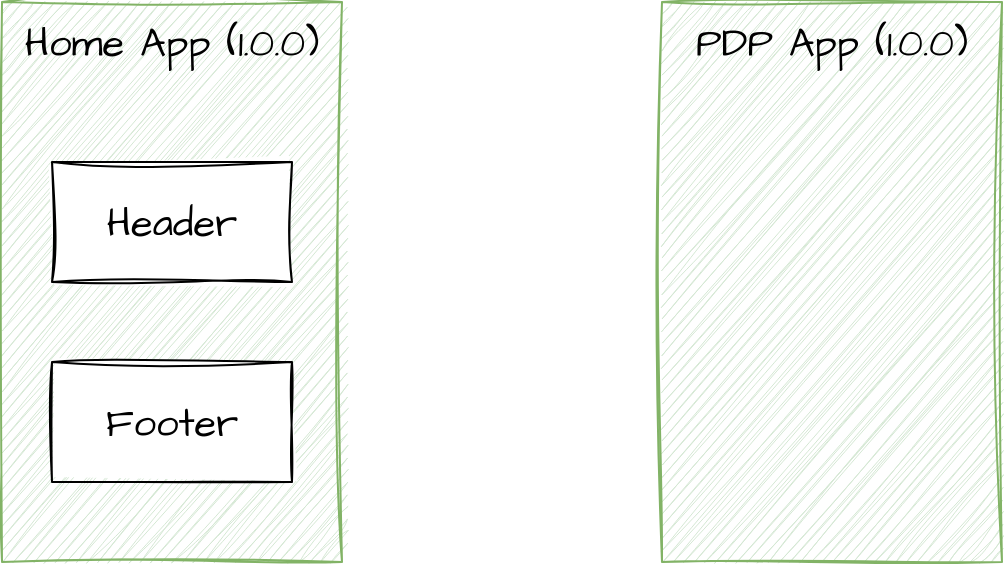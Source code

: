 <mxfile>
    <diagram id="N5qC34dyCAo7sBu7TwU_" name="Page-1">
        <mxGraphModel dx="922" dy="608" grid="1" gridSize="10" guides="1" tooltips="1" connect="1" arrows="1" fold="1" page="1" pageScale="1" pageWidth="827" pageHeight="1169" math="0" shadow="0">
            <root>
                <mxCell id="0"/>
                <mxCell id="1" parent="0"/>
                <mxCell id="2" value="Home App (1.0.0)" style="rounded=0;whiteSpace=wrap;html=1;sketch=1;hachureGap=4;jiggle=2;curveFitting=1;fontFamily=Architects Daughter;fontSource=https%3A%2F%2Ffonts.googleapis.com%2Fcss%3Ffamily%3DArchitects%2BDaughter;fontSize=20;fillColor=#d5e8d4;strokeColor=#82b366;horizontal=1;verticalAlign=top;spacingTop=2;" vertex="1" parent="1">
                    <mxGeometry x="100" y="80" width="170" height="280" as="geometry"/>
                </mxCell>
                <mxCell id="3" value="Header" style="rounded=0;whiteSpace=wrap;html=1;sketch=1;hachureGap=4;jiggle=2;curveFitting=1;fontFamily=Architects Daughter;fontSource=https%3A%2F%2Ffonts.googleapis.com%2Fcss%3Ffamily%3DArchitects%2BDaughter;fontSize=20;" vertex="1" parent="1">
                    <mxGeometry x="125" y="160" width="120" height="60" as="geometry"/>
                </mxCell>
                <mxCell id="4" value="Footer" style="rounded=0;whiteSpace=wrap;html=1;sketch=1;hachureGap=4;jiggle=2;curveFitting=1;fontFamily=Architects Daughter;fontSource=https%3A%2F%2Ffonts.googleapis.com%2Fcss%3Ffamily%3DArchitects%2BDaughter;fontSize=20;" vertex="1" parent="1">
                    <mxGeometry x="125" y="260" width="120" height="60" as="geometry"/>
                </mxCell>
                <mxCell id="5" value="PDP App (1.0.0)" style="rounded=0;whiteSpace=wrap;html=1;sketch=1;hachureGap=4;jiggle=2;curveFitting=1;fontFamily=Architects Daughter;fontSource=https%3A%2F%2Ffonts.googleapis.com%2Fcss%3Ffamily%3DArchitects%2BDaughter;fontSize=20;fillColor=#d5e8d4;strokeColor=#82b366;horizontal=1;verticalAlign=top;spacingTop=2;" vertex="1" parent="1">
                    <mxGeometry x="430" y="80" width="170" height="280" as="geometry"/>
                </mxCell>
            </root>
        </mxGraphModel>
    </diagram>
    <diagram id="sDRU7tmHqVIPkoyKo559" name="npm">
        <mxGraphModel dx="1085" dy="715" grid="1" gridSize="10" guides="1" tooltips="1" connect="1" arrows="1" fold="1" page="1" pageScale="1" pageWidth="827" pageHeight="1169" math="0" shadow="0">
            <root>
                <mxCell id="0"/>
                <mxCell id="1" parent="0"/>
                <mxCell id="gu5p3e0G3-xma1cwpX_D-5" value="NPM Library (1.0.0)" style="rounded=0;whiteSpace=wrap;html=1;sketch=1;hachureGap=4;jiggle=2;curveFitting=1;fontFamily=Architects Daughter;fontSource=https%3A%2F%2Ffonts.googleapis.com%2Fcss%3Ffamily%3DArchitects%2BDaughter;fontSize=20;fillColor=#fff2cc;strokeColor=#d6b656;horizontal=1;verticalAlign=top;spacingTop=2;" vertex="1" parent="1">
                    <mxGeometry x="280" y="520" width="159" height="280" as="geometry"/>
                </mxCell>
                <mxCell id="gu5p3e0G3-xma1cwpX_D-1" value="Home App (1.0.0)" style="rounded=0;whiteSpace=wrap;html=1;sketch=1;hachureGap=4;jiggle=2;curveFitting=1;fontFamily=Architects Daughter;fontSource=https%3A%2F%2Ffonts.googleapis.com%2Fcss%3Ffamily%3DArchitects%2BDaughter;fontSize=20;fillColor=#d5e8d4;strokeColor=#82b366;horizontal=1;verticalAlign=top;spacingTop=2;" vertex="1" parent="1">
                    <mxGeometry x="70" y="320" width="170" height="280" as="geometry"/>
                </mxCell>
                <mxCell id="gu5p3e0G3-xma1cwpX_D-2" value="Header" style="rounded=0;whiteSpace=wrap;html=1;sketch=1;hachureGap=4;jiggle=2;curveFitting=1;fontFamily=Architects Daughter;fontSource=https%3A%2F%2Ffonts.googleapis.com%2Fcss%3Ffamily%3DArchitects%2BDaughter;fontSize=20;" vertex="1" parent="1">
                    <mxGeometry x="294" y="600" width="120" height="60" as="geometry"/>
                </mxCell>
                <mxCell id="gu5p3e0G3-xma1cwpX_D-3" value="Footer" style="rounded=0;whiteSpace=wrap;html=1;sketch=1;hachureGap=4;jiggle=2;curveFitting=1;fontFamily=Architects Daughter;fontSource=https%3A%2F%2Ffonts.googleapis.com%2Fcss%3Ffamily%3DArchitects%2BDaughter;fontSize=20;" vertex="1" parent="1">
                    <mxGeometry x="294" y="700" width="120" height="60" as="geometry"/>
                </mxCell>
                <mxCell id="gu5p3e0G3-xma1cwpX_D-4" value="PDP App (1.0.0)" style="rounded=0;whiteSpace=wrap;html=1;sketch=1;hachureGap=4;jiggle=2;curveFitting=1;fontFamily=Architects Daughter;fontSource=https%3A%2F%2Ffonts.googleapis.com%2Fcss%3Ffamily%3DArchitects%2BDaughter;fontSize=20;fillColor=#d5e8d4;strokeColor=#82b366;horizontal=1;verticalAlign=top;spacingTop=2;" vertex="1" parent="1">
                    <mxGeometry x="480" y="320" width="170" height="280" as="geometry"/>
                </mxCell>
                <mxCell id="gu5p3e0G3-xma1cwpX_D-6" value="" style="endArrow=classic;html=1;sketch=1;hachureGap=4;jiggle=2;curveFitting=1;fontFamily=Architects Daughter;fontSource=https%3A%2F%2Ffonts.googleapis.com%2Fcss%3Ffamily%3DArchitects%2BDaughter;fontSize=16;exitX=1.012;exitY=0.568;exitDx=0;exitDy=0;exitPerimeter=0;entryX=0.25;entryY=0;entryDx=0;entryDy=0;strokeColor=default;rounded=0;" edge="1" parent="1" source="gu5p3e0G3-xma1cwpX_D-1" target="gu5p3e0G3-xma1cwpX_D-5">
                    <mxGeometry width="50" height="50" relative="1" as="geometry">
                        <mxPoint x="330" y="550" as="sourcePoint"/>
                        <mxPoint x="380" y="500" as="targetPoint"/>
                        <Array as="points">
                            <mxPoint x="320" y="480"/>
                        </Array>
                    </mxGeometry>
                </mxCell>
                <mxCell id="gu5p3e0G3-xma1cwpX_D-7" value="" style="endArrow=classic;html=1;sketch=1;hachureGap=4;jiggle=2;curveFitting=1;fontFamily=Architects Daughter;fontSource=https%3A%2F%2Ffonts.googleapis.com%2Fcss%3Ffamily%3DArchitects%2BDaughter;fontSize=16;exitX=0;exitY=0.571;exitDx=0;exitDy=0;exitPerimeter=0;entryX=0.75;entryY=0;entryDx=0;entryDy=0;strokeColor=default;rounded=0;" edge="1" parent="1" source="gu5p3e0G3-xma1cwpX_D-4" target="gu5p3e0G3-xma1cwpX_D-5">
                    <mxGeometry width="50" height="50" relative="1" as="geometry">
                        <mxPoint x="360" y="470" as="sourcePoint"/>
                        <mxPoint x="451.47" y="630.12" as="targetPoint"/>
                        <Array as="points">
                            <mxPoint x="397" y="480"/>
                        </Array>
                    </mxGeometry>
                </mxCell>
                <mxCell id="4DeQnlNpc1DHfj4sVAi6-3" value="Problem is that all projects need to update to version 1.0.x for change to roll-out. Therefore you will get mismatches." style="shape=callout;whiteSpace=wrap;html=1;perimeter=calloutPerimeter;sketch=1;hachureGap=4;jiggle=2;curveFitting=1;strokeColor=#b85450;fontFamily=Architects Daughter;fontSource=https%3A%2F%2Ffonts.googleapis.com%2Fcss%3Ffamily%3DArchitects%2BDaughter;fontSize=20;fillColor=none;" vertex="1" parent="1">
                    <mxGeometry x="439" y="140" width="315" height="160" as="geometry"/>
                </mxCell>
            </root>
        </mxGraphModel>
    </diagram>
    <diagram id="HiDUUQBv2mtP5mkhuIzV" name="Asset Library">
        <mxGraphModel dx="922" dy="608" grid="1" gridSize="10" guides="1" tooltips="1" connect="1" arrows="1" fold="1" page="1" pageScale="1" pageWidth="827" pageHeight="1169" math="0" shadow="0">
            <root>
                <mxCell id="0"/>
                <mxCell id="1" parent="0"/>
                <mxCell id="MbrY3Of7fQeOmDCgmt6t-1" value="Header Footer Project" style="rounded=0;whiteSpace=wrap;html=1;sketch=1;hachureGap=4;jiggle=2;curveFitting=1;fontFamily=Architects Daughter;fontSource=https%3A%2F%2Ffonts.googleapis.com%2Fcss%3Ffamily%3DArchitects%2BDaughter;fontSize=20;fillColor=#d5e8d4;strokeColor=#82b366;horizontal=1;verticalAlign=top;spacingTop=2;" vertex="1" parent="1">
                    <mxGeometry x="50" y="90" width="159" height="280" as="geometry"/>
                </mxCell>
                <mxCell id="MbrY3Of7fQeOmDCgmt6t-2" value="Home App (1.0.0)" style="rounded=0;whiteSpace=wrap;html=1;sketch=1;hachureGap=4;jiggle=2;curveFitting=1;fontFamily=Architects Daughter;fontSource=https%3A%2F%2Ffonts.googleapis.com%2Fcss%3Ffamily%3DArchitects%2BDaughter;fontSize=20;fillColor=#d5e8d4;strokeColor=#82b366;horizontal=1;verticalAlign=top;spacingTop=2;" vertex="1" parent="1">
                    <mxGeometry x="470" y="240" width="170" height="280" as="geometry"/>
                </mxCell>
                <mxCell id="MbrY3Of7fQeOmDCgmt6t-3" value="Header" style="rounded=0;whiteSpace=wrap;html=1;sketch=1;hachureGap=4;jiggle=2;curveFitting=1;fontFamily=Architects Daughter;fontSource=https%3A%2F%2Ffonts.googleapis.com%2Fcss%3Ffamily%3DArchitects%2BDaughter;fontSize=20;" vertex="1" parent="1">
                    <mxGeometry x="69.5" y="170" width="120" height="60" as="geometry"/>
                </mxCell>
                <mxCell id="MbrY3Of7fQeOmDCgmt6t-4" value="Footer" style="rounded=0;whiteSpace=wrap;html=1;sketch=1;hachureGap=4;jiggle=2;curveFitting=1;fontFamily=Architects Daughter;fontSource=https%3A%2F%2Ffonts.googleapis.com%2Fcss%3Ffamily%3DArchitects%2BDaughter;fontSize=20;" vertex="1" parent="1">
                    <mxGeometry x="69.5" y="270" width="120" height="60" as="geometry"/>
                </mxCell>
                <mxCell id="MbrY3Of7fQeOmDCgmt6t-5" value="PDP App (1.0.0)" style="rounded=0;whiteSpace=wrap;html=1;sketch=1;hachureGap=4;jiggle=2;curveFitting=1;fontFamily=Architects Daughter;fontSource=https%3A%2F%2Ffonts.googleapis.com%2Fcss%3Ffamily%3DArchitects%2BDaughter;fontSize=20;fillColor=#d5e8d4;strokeColor=#82b366;horizontal=1;verticalAlign=top;spacingTop=2;" vertex="1" parent="1">
                    <mxGeometry x="470" y="570" width="170" height="280" as="geometry"/>
                </mxCell>
                <mxCell id="MbrY3Of7fQeOmDCgmt6t-8" value="Problem is the complexity. Shim required to add the dynamic nature. S3 artefact is how Header/Footer is published. Are now outside of React etc.&amp;nbsp;&lt;br&gt;Custom CI/CD." style="shape=callout;whiteSpace=wrap;html=1;perimeter=calloutPerimeter;sketch=1;hachureGap=4;jiggle=2;curveFitting=1;strokeColor=#b85450;fontFamily=Architects Daughter;fontSource=https%3A%2F%2Ffonts.googleapis.com%2Fcss%3Ffamily%3DArchitects%2BDaughter;fontSize=20;fillColor=none;" vertex="1" parent="1">
                    <mxGeometry x="470" width="320" height="200" as="geometry"/>
                </mxCell>
                <mxCell id="MbrY3Of7fQeOmDCgmt6t-11" value="s3" style="verticalLabelPosition=bottom;html=1;verticalAlign=top;strokeWidth=1;align=center;outlineConnect=0;dashed=0;outlineConnect=0;shape=mxgraph.aws3d.s3Bucket;fillColor=#ffe6cc;strokeColor=#d79b00;aspect=fixed;sketch=1;hachureGap=4;jiggle=2;curveFitting=1;fontFamily=Architects Daughter;fontSource=https%3A%2F%2Ffonts.googleapis.com%2Fcss%3Ffamily%3DArchitects%2BDaughter;fontSize=20;" vertex="1" parent="1">
                    <mxGeometry x="375.5" y="120" width="61.5" height="63.8" as="geometry"/>
                </mxCell>
                <mxCell id="MbrY3Of7fQeOmDCgmt6t-13" value="" style="endArrow=classic;html=1;rounded=0;sketch=1;hachureGap=4;jiggle=2;curveFitting=1;strokeColor=default;fontFamily=Architects Daughter;fontSource=https%3A%2F%2Ffonts.googleapis.com%2Fcss%3Ffamily%3DArchitects%2BDaughter;fontSize=16;exitX=1;exitY=0.5;exitDx=0;exitDy=0;" edge="1" parent="1" source="MbrY3Of7fQeOmDCgmt6t-3">
                    <mxGeometry width="50" height="50" relative="1" as="geometry">
                        <mxPoint x="245.5" y="220" as="sourcePoint"/>
                        <mxPoint x="365.5" y="160" as="targetPoint"/>
                    </mxGeometry>
                </mxCell>
                <mxCell id="MbrY3Of7fQeOmDCgmt6t-14" value="" style="endArrow=classic;html=1;rounded=0;sketch=1;hachureGap=4;jiggle=2;curveFitting=1;strokeColor=default;fontFamily=Architects Daughter;fontSource=https%3A%2F%2Ffonts.googleapis.com%2Fcss%3Ffamily%3DArchitects%2BDaughter;fontSize=16;exitX=1;exitY=0.5;exitDx=0;exitDy=0;" edge="1" parent="1" source="MbrY3Of7fQeOmDCgmt6t-4">
                    <mxGeometry width="50" height="50" relative="1" as="geometry">
                        <mxPoint x="199.5" y="210" as="sourcePoint"/>
                        <mxPoint x="375.5" y="170" as="targetPoint"/>
                    </mxGeometry>
                </mxCell>
                <mxCell id="MbrY3Of7fQeOmDCgmt6t-15" value="Shim Library" style="rounded=0;whiteSpace=wrap;html=1;sketch=1;hachureGap=4;jiggle=2;curveFitting=1;fontFamily=Architects Daughter;fontSource=https%3A%2F%2Ffonts.googleapis.com%2Fcss%3Ffamily%3DArchitects%2BDaughter;fontSize=20;fillColor=#d5e8d4;strokeColor=#82b366;horizontal=1;verticalAlign=top;spacingTop=2;" vertex="1" parent="1">
                    <mxGeometry x="170" y="430" width="170" height="280" as="geometry"/>
                </mxCell>
                <mxCell id="MbrY3Of7fQeOmDCgmt6t-17" value="" style="endArrow=classic;html=1;rounded=0;sketch=1;hachureGap=4;jiggle=2;curveFitting=1;strokeColor=default;fontFamily=Architects Daughter;fontSource=https%3A%2F%2Ffonts.googleapis.com%2Fcss%3Ffamily%3DArchitects%2BDaughter;fontSize=16;entryX=0.5;entryY=0;entryDx=0;entryDy=0;" edge="1" parent="1" source="MbrY3Of7fQeOmDCgmt6t-11" target="MbrY3Of7fQeOmDCgmt6t-15">
                    <mxGeometry width="50" height="50" relative="1" as="geometry">
                        <mxPoint x="209.5" y="320" as="sourcePoint"/>
                        <mxPoint x="395.5" y="190" as="targetPoint"/>
                    </mxGeometry>
                </mxCell>
                <mxCell id="MbrY3Of7fQeOmDCgmt6t-18" value="" style="endArrow=classic;html=1;rounded=0;sketch=1;hachureGap=4;jiggle=2;curveFitting=1;strokeColor=default;fontFamily=Architects Daughter;fontSource=https%3A%2F%2Ffonts.googleapis.com%2Fcss%3Ffamily%3DArchitects%2BDaughter;fontSize=16;entryX=1;entryY=0.75;entryDx=0;entryDy=0;exitX=0;exitY=0.5;exitDx=0;exitDy=0;" edge="1" parent="1" source="MbrY3Of7fQeOmDCgmt6t-5" target="MbrY3Of7fQeOmDCgmt6t-15">
                    <mxGeometry width="50" height="50" relative="1" as="geometry">
                        <mxPoint x="398.901" y="193.8" as="sourcePoint"/>
                        <mxPoint x="265" y="440" as="targetPoint"/>
                    </mxGeometry>
                </mxCell>
                <mxCell id="MbrY3Of7fQeOmDCgmt6t-19" value="" style="endArrow=classic;html=1;rounded=0;sketch=1;hachureGap=4;jiggle=2;curveFitting=1;strokeColor=default;fontFamily=Architects Daughter;fontSource=https%3A%2F%2Ffonts.googleapis.com%2Fcss%3Ffamily%3DArchitects%2BDaughter;fontSize=16;entryX=1;entryY=0.25;entryDx=0;entryDy=0;exitX=0;exitY=0.5;exitDx=0;exitDy=0;" edge="1" parent="1" source="MbrY3Of7fQeOmDCgmt6t-2" target="MbrY3Of7fQeOmDCgmt6t-15">
                    <mxGeometry width="50" height="50" relative="1" as="geometry">
                        <mxPoint x="460" y="360" as="sourcePoint"/>
                        <mxPoint x="275" y="450" as="targetPoint"/>
                    </mxGeometry>
                </mxCell>
            </root>
        </mxGraphModel>
    </diagram>
    <diagram id="GIxO-QIF8HXMMFTm_TCL" name="Module Federation">
        <mxGraphModel dx="922" dy="608" grid="1" gridSize="10" guides="1" tooltips="1" connect="1" arrows="1" fold="1" page="1" pageScale="1" pageWidth="827" pageHeight="1169" math="0" shadow="0">
            <root>
                <mxCell id="0"/>
                <mxCell id="1" parent="0"/>
                <mxCell id="aPkO1N44BPapbmPmdyVc-1" value="Home App (1.0.0)" style="rounded=0;whiteSpace=wrap;html=1;sketch=1;hachureGap=4;jiggle=2;curveFitting=1;fontFamily=Architects Daughter;fontSource=https%3A%2F%2Ffonts.googleapis.com%2Fcss%3Ffamily%3DArchitects%2BDaughter;fontSize=20;fillColor=#d5e8d4;strokeColor=#82b366;horizontal=1;verticalAlign=top;spacingTop=2;" vertex="1" parent="1">
                    <mxGeometry x="100" y="80" width="170" height="280" as="geometry"/>
                </mxCell>
                <mxCell id="aPkO1N44BPapbmPmdyVc-2" value="Header" style="rounded=0;whiteSpace=wrap;html=1;sketch=1;hachureGap=4;jiggle=2;curveFitting=1;fontFamily=Architects Daughter;fontSource=https%3A%2F%2Ffonts.googleapis.com%2Fcss%3Ffamily%3DArchitects%2BDaughter;fontSize=20;" vertex="1" parent="1">
                    <mxGeometry x="125" y="160" width="120" height="60" as="geometry"/>
                </mxCell>
                <mxCell id="aPkO1N44BPapbmPmdyVc-3" value="Footer" style="rounded=0;whiteSpace=wrap;html=1;sketch=1;hachureGap=4;jiggle=2;curveFitting=1;fontFamily=Architects Daughter;fontSource=https%3A%2F%2Ffonts.googleapis.com%2Fcss%3Ffamily%3DArchitects%2BDaughter;fontSize=20;" vertex="1" parent="1">
                    <mxGeometry x="125" y="260" width="120" height="60" as="geometry"/>
                </mxCell>
                <mxCell id="aPkO1N44BPapbmPmdyVc-4" value="PDP App (1.0.0)" style="rounded=0;whiteSpace=wrap;html=1;sketch=1;hachureGap=4;jiggle=2;curveFitting=1;fontFamily=Architects Daughter;fontSource=https%3A%2F%2Ffonts.googleapis.com%2Fcss%3Ffamily%3DArchitects%2BDaughter;fontSize=20;fillColor=#d5e8d4;strokeColor=#82b366;horizontal=1;verticalAlign=top;spacingTop=2;" vertex="1" parent="1">
                    <mxGeometry x="430" y="80" width="170" height="280" as="geometry"/>
                </mxCell>
                <mxCell id="aPkO1N44BPapbmPmdyVc-5" value="" style="endArrow=classic;html=1;rounded=0;sketch=1;hachureGap=4;jiggle=2;curveFitting=1;strokeColor=default;fontFamily=Architects Daughter;fontSource=https%3A%2F%2Ffonts.googleapis.com%2Fcss%3Ffamily%3DArchitects%2BDaughter;fontSize=16;exitX=0;exitY=0.386;exitDx=0;exitDy=0;entryX=1;entryY=0.5;entryDx=0;entryDy=0;exitPerimeter=0;" edge="1" parent="1" source="aPkO1N44BPapbmPmdyVc-4" target="aPkO1N44BPapbmPmdyVc-2">
                    <mxGeometry width="50" height="50" relative="1" as="geometry">
                        <mxPoint x="280" y="480" as="sourcePoint"/>
                        <mxPoint x="330" y="430" as="targetPoint"/>
                    </mxGeometry>
                </mxCell>
                <mxCell id="aPkO1N44BPapbmPmdyVc-6" value="" style="endArrow=classic;html=1;rounded=0;sketch=1;hachureGap=4;jiggle=2;curveFitting=1;strokeColor=default;fontFamily=Architects Daughter;fontSource=https%3A%2F%2Ffonts.googleapis.com%2Fcss%3Ffamily%3DArchitects%2BDaughter;fontSize=16;exitX=0;exitY=0.75;exitDx=0;exitDy=0;entryX=1;entryY=0.5;entryDx=0;entryDy=0;" edge="1" parent="1" source="aPkO1N44BPapbmPmdyVc-4" target="aPkO1N44BPapbmPmdyVc-3">
                    <mxGeometry width="50" height="50" relative="1" as="geometry">
                        <mxPoint x="440" y="160" as="sourcePoint"/>
                        <mxPoint x="255" y="200" as="targetPoint"/>
                    </mxGeometry>
                </mxCell>
            </root>
        </mxGraphModel>
    </diagram>
</mxfile>